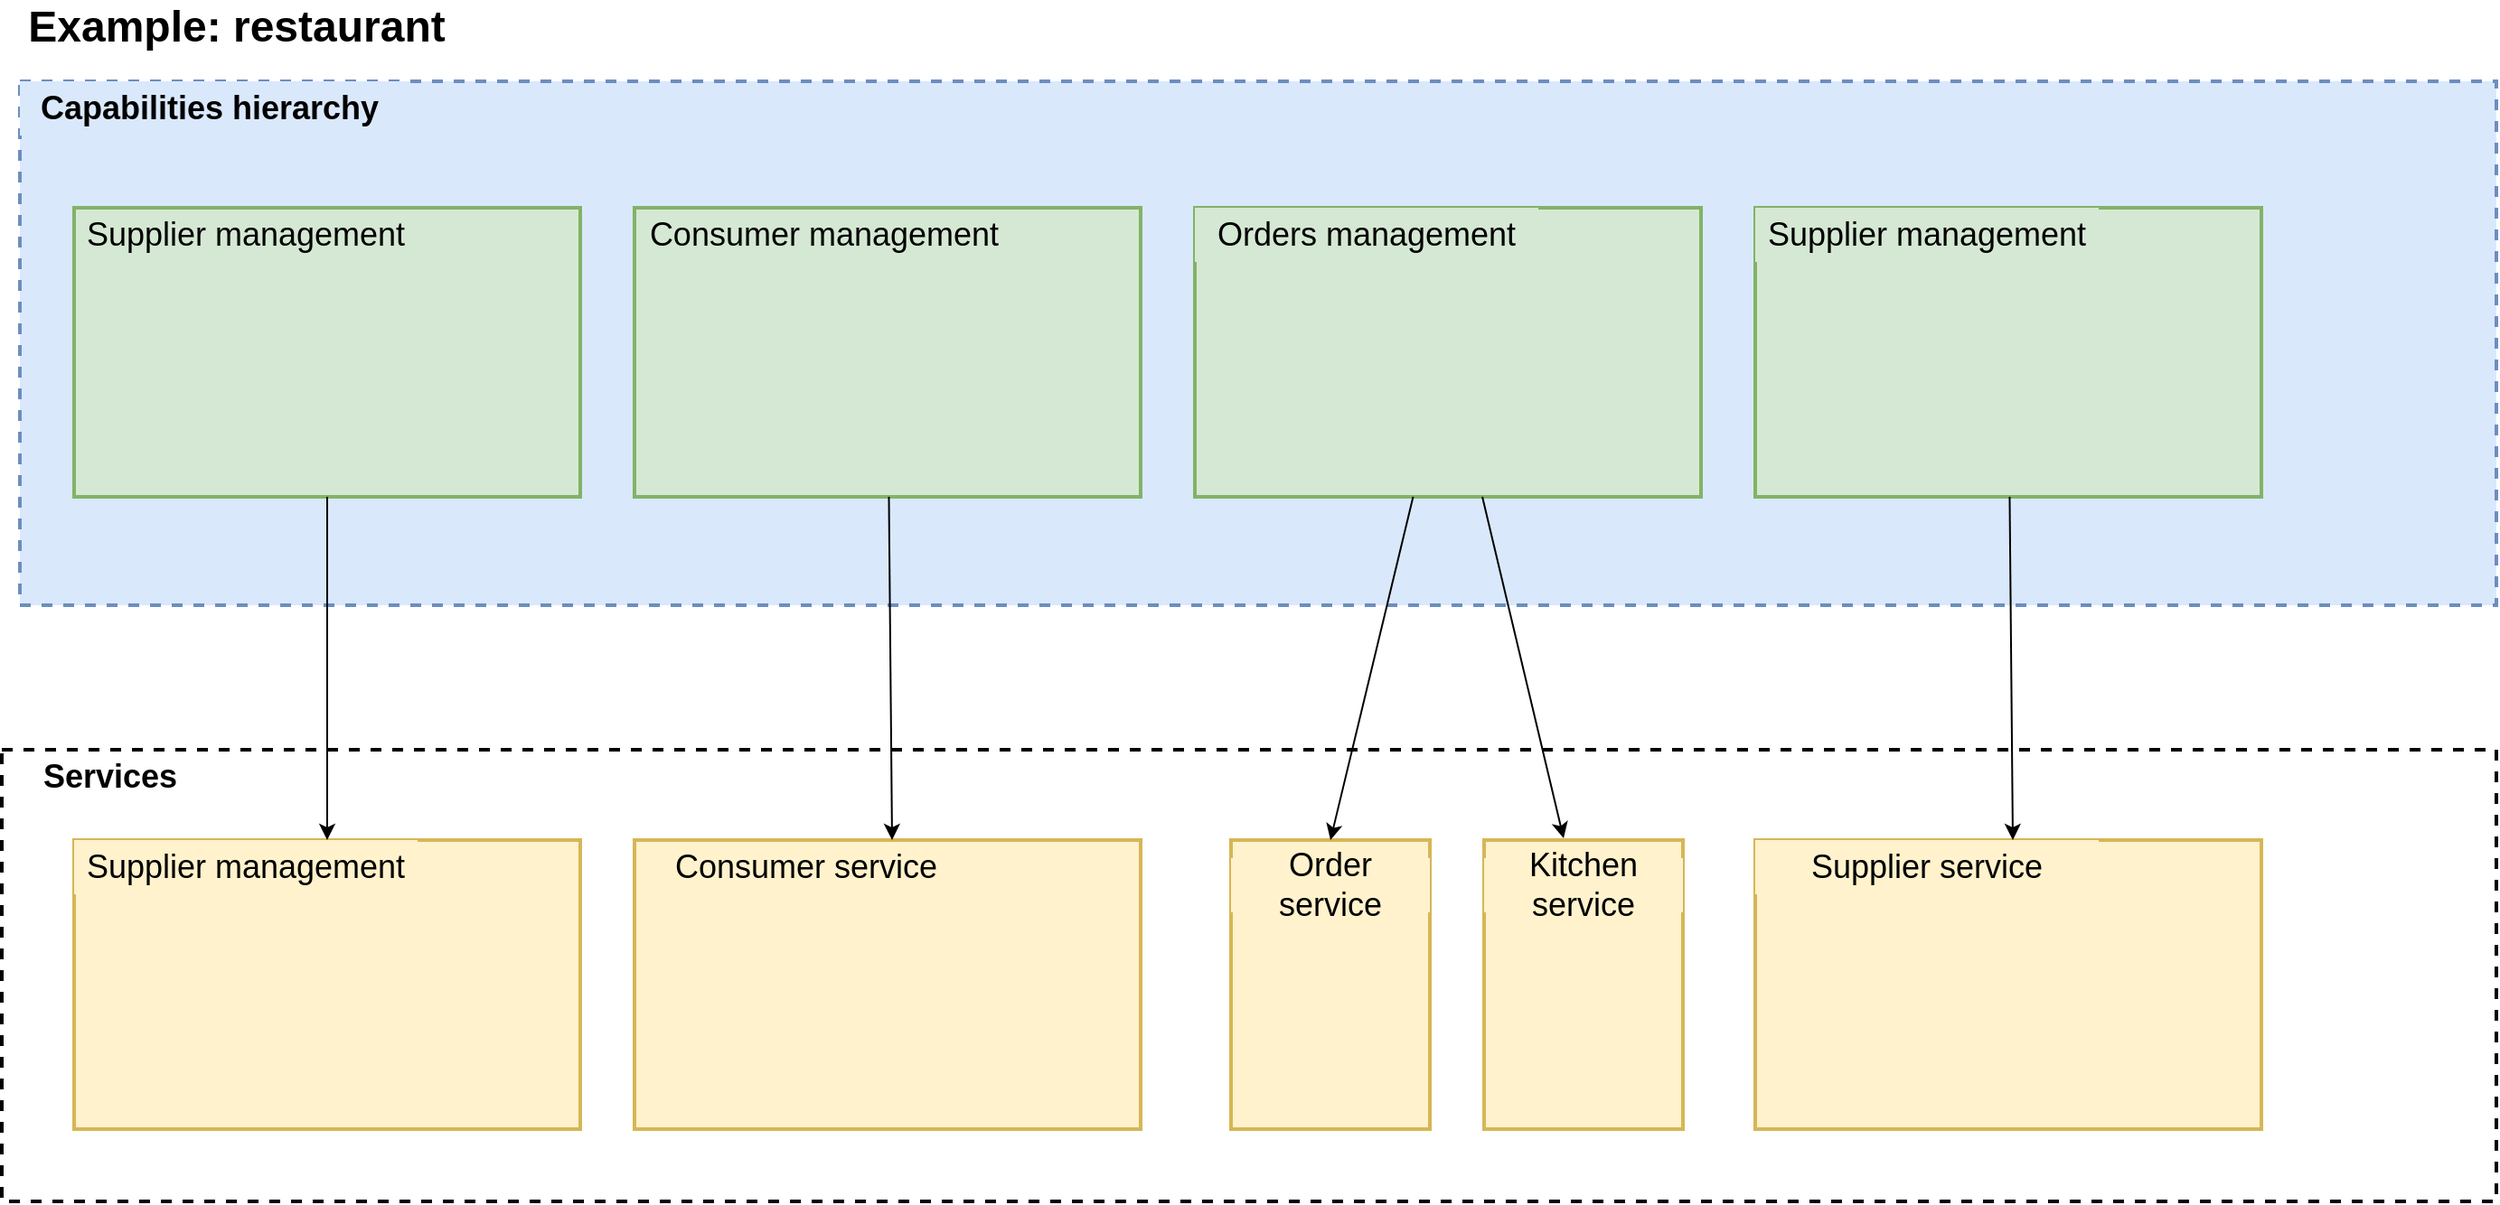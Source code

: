 <mxfile version="14.8.5" type="github" pages="2">
  <diagram id="gOQFX9uu_-L16-iT7WhQ" name="by-business-capability">
    <mxGraphModel dx="2654" dy="1744" grid="1" gridSize="10" guides="1" tooltips="1" connect="1" arrows="1" fold="1" page="1" pageScale="1" pageWidth="850" pageHeight="1100" math="0" shadow="0">
      <root>
        <mxCell id="0" />
        <mxCell id="1" parent="0" />
        <mxCell id="0uqqqMU11IoS7kORtfzS-2" value="" style="rounded=0;whiteSpace=wrap;html=1;dashed=1;strokeWidth=2;fillColor=#dae8fc;strokeColor=#6c8ebf;" vertex="1" parent="1">
          <mxGeometry x="-800" y="360" width="1370" height="290" as="geometry" />
        </mxCell>
        <mxCell id="0uqqqMU11IoS7kORtfzS-3" value="&lt;font style=&quot;font-size: 18px&quot;&gt;&lt;b&gt;Capabilities hierarchy&lt;/b&gt;&lt;/font&gt;" style="text;html=1;fillColor=#dae8fc;align=center;verticalAlign=middle;whiteSpace=wrap;rounded=0;dashed=1;" vertex="1" parent="1">
          <mxGeometry x="-800" y="360" width="210" height="30" as="geometry" />
        </mxCell>
        <mxCell id="0uqqqMU11IoS7kORtfzS-5" value="" style="rounded=0;whiteSpace=wrap;html=1;strokeWidth=2;dashed=1;" vertex="1" parent="1">
          <mxGeometry x="-810" y="730" width="1380" height="250" as="geometry" />
        </mxCell>
        <mxCell id="0uqqqMU11IoS7kORtfzS-6" value="&lt;font style=&quot;font-size: 18px&quot;&gt;&lt;b&gt;Services&lt;/b&gt;&lt;/font&gt;" style="text;html=1;strokeColor=none;fillColor=none;align=center;verticalAlign=middle;whiteSpace=wrap;rounded=0;dashed=1;" vertex="1" parent="1">
          <mxGeometry x="-800" y="730" width="100" height="30" as="geometry" />
        </mxCell>
        <mxCell id="0uqqqMU11IoS7kORtfzS-9" value="" style="group;fillColor=#d5e8d4;strokeColor=#82b366;" vertex="1" connectable="0" parent="1">
          <mxGeometry x="-460" y="430" width="280" height="160" as="geometry" />
        </mxCell>
        <mxCell id="0uqqqMU11IoS7kORtfzS-10" value="" style="rounded=0;whiteSpace=wrap;html=1;strokeWidth=2;fillColor=#d5e8d4;strokeColor=#82b366;" vertex="1" parent="0uqqqMU11IoS7kORtfzS-9">
          <mxGeometry width="280" height="160" as="geometry" />
        </mxCell>
        <mxCell id="0uqqqMU11IoS7kORtfzS-11" value="&lt;font style=&quot;font-size: 18px&quot;&gt;Consumer management&lt;/font&gt;" style="text;html=1;strokeColor=none;fillColor=none;align=center;verticalAlign=middle;whiteSpace=wrap;rounded=0;dashed=1;fontSize=16;" vertex="1" parent="0uqqqMU11IoS7kORtfzS-9">
          <mxGeometry width="210" height="30" as="geometry" />
        </mxCell>
        <mxCell id="0uqqqMU11IoS7kORtfzS-8" value="" style="group;fillColor=#f8cecc;strokeColor=#b85450;" vertex="1" connectable="0" parent="1">
          <mxGeometry x="-770" y="430" width="280" height="160" as="geometry" />
        </mxCell>
        <mxCell id="0uqqqMU11IoS7kORtfzS-4" value="" style="rounded=0;whiteSpace=wrap;html=1;strokeWidth=2;fillColor=#d5e8d4;strokeColor=#82b366;" vertex="1" parent="0uqqqMU11IoS7kORtfzS-8">
          <mxGeometry width="280" height="160" as="geometry" />
        </mxCell>
        <mxCell id="0uqqqMU11IoS7kORtfzS-7" value="&lt;font style=&quot;font-size: 18px&quot;&gt;Supplier management&lt;/font&gt;" style="text;html=1;strokeColor=none;fillColor=none;align=center;verticalAlign=middle;whiteSpace=wrap;rounded=0;dashed=1;fontSize=16;" vertex="1" parent="0uqqqMU11IoS7kORtfzS-8">
          <mxGeometry width="190" height="30" as="geometry" />
        </mxCell>
        <mxCell id="0uqqqMU11IoS7kORtfzS-16" value="" style="group;fillColor=#d5e8d4;strokeColor=#82b366;" vertex="1" connectable="0" parent="1">
          <mxGeometry x="160" y="430" width="280" height="160" as="geometry" />
        </mxCell>
        <mxCell id="0uqqqMU11IoS7kORtfzS-17" value="" style="rounded=0;whiteSpace=wrap;html=1;strokeWidth=2;fillColor=#d5e8d4;strokeColor=#82b366;" vertex="1" parent="0uqqqMU11IoS7kORtfzS-16">
          <mxGeometry width="280" height="160" as="geometry" />
        </mxCell>
        <mxCell id="0uqqqMU11IoS7kORtfzS-18" value="&lt;font style=&quot;font-size: 18px&quot;&gt;Supplier management&lt;/font&gt;" style="text;html=1;fillColor=#d5e8d4;align=center;verticalAlign=middle;whiteSpace=wrap;rounded=0;dashed=1;fontSize=16;" vertex="1" parent="0uqqqMU11IoS7kORtfzS-16">
          <mxGeometry width="190" height="30" as="geometry" />
        </mxCell>
        <mxCell id="0uqqqMU11IoS7kORtfzS-19" value="&lt;font style=&quot;font-size: 24px&quot;&gt;&lt;b&gt;Example: restaurant&lt;/b&gt;&lt;/font&gt;" style="text;html=1;strokeColor=none;fillColor=none;align=center;verticalAlign=middle;whiteSpace=wrap;rounded=0;dashed=1;" vertex="1" parent="1">
          <mxGeometry x="-800" y="320" width="240" height="20" as="geometry" />
        </mxCell>
        <mxCell id="0uqqqMU11IoS7kORtfzS-12" value="" style="group;fillColor=#d5e8d4;strokeColor=#82b366;" vertex="1" connectable="0" parent="1">
          <mxGeometry x="-150" y="430" width="280" height="160" as="geometry" />
        </mxCell>
        <mxCell id="0uqqqMU11IoS7kORtfzS-13" value="" style="rounded=0;whiteSpace=wrap;html=1;strokeWidth=2;fillColor=#d5e8d4;strokeColor=#82b366;" vertex="1" parent="0uqqqMU11IoS7kORtfzS-12">
          <mxGeometry width="280" height="160" as="geometry" />
        </mxCell>
        <mxCell id="0uqqqMU11IoS7kORtfzS-14" value="&lt;font style=&quot;font-size: 18px&quot;&gt;Orders management&lt;/font&gt;" style="text;html=1;fillColor=#d5e8d4;align=center;verticalAlign=middle;whiteSpace=wrap;rounded=0;dashed=1;fontSize=16;" vertex="1" parent="0uqqqMU11IoS7kORtfzS-12">
          <mxGeometry width="190" height="30" as="geometry" />
        </mxCell>
        <mxCell id="0uqqqMU11IoS7kORtfzS-20" value="" style="group;fillColor=#fff2cc;strokeColor=#d6b656;" vertex="1" connectable="0" parent="1">
          <mxGeometry x="-770" y="780" width="280" height="160" as="geometry" />
        </mxCell>
        <mxCell id="0uqqqMU11IoS7kORtfzS-21" value="" style="rounded=0;whiteSpace=wrap;html=1;strokeWidth=2;fillColor=#fff2cc;strokeColor=#d6b656;" vertex="1" parent="0uqqqMU11IoS7kORtfzS-20">
          <mxGeometry width="280" height="160" as="geometry" />
        </mxCell>
        <mxCell id="0uqqqMU11IoS7kORtfzS-22" value="&lt;font style=&quot;font-size: 18px&quot;&gt;Supplier management&lt;/font&gt;" style="text;html=1;fillColor=#fff2cc;align=center;verticalAlign=middle;whiteSpace=wrap;rounded=0;dashed=1;fontSize=16;" vertex="1" parent="0uqqqMU11IoS7kORtfzS-20">
          <mxGeometry width="190" height="30" as="geometry" />
        </mxCell>
        <mxCell id="0uqqqMU11IoS7kORtfzS-25" value="" style="group;fillColor=#f8cecc;strokeColor=#b85450;" vertex="1" connectable="0" parent="1">
          <mxGeometry x="160" y="780" width="280" height="160" as="geometry" />
        </mxCell>
        <mxCell id="0uqqqMU11IoS7kORtfzS-26" value="" style="rounded=0;whiteSpace=wrap;html=1;strokeWidth=2;fillColor=#fff2cc;strokeColor=#d6b656;" vertex="1" parent="0uqqqMU11IoS7kORtfzS-25">
          <mxGeometry width="280" height="160" as="geometry" />
        </mxCell>
        <mxCell id="0uqqqMU11IoS7kORtfzS-27" value="&lt;font style=&quot;font-size: 18px&quot;&gt;Supplier service&lt;/font&gt;" style="text;html=1;fillColor=#fff2cc;align=center;verticalAlign=middle;whiteSpace=wrap;rounded=0;dashed=1;fontSize=16;" vertex="1" parent="0uqqqMU11IoS7kORtfzS-25">
          <mxGeometry width="190" height="30" as="geometry" />
        </mxCell>
        <mxCell id="0uqqqMU11IoS7kORtfzS-31" value="" style="group;fillColor=#f8cecc;strokeColor=#b85450;strokeWidth=0;" vertex="1" connectable="0" parent="1">
          <mxGeometry x="-460" y="780" width="280" height="160" as="geometry" />
        </mxCell>
        <mxCell id="0uqqqMU11IoS7kORtfzS-32" value="" style="rounded=0;whiteSpace=wrap;html=1;strokeWidth=2;fillColor=#fff2cc;strokeColor=#d6b656;" vertex="1" parent="0uqqqMU11IoS7kORtfzS-31">
          <mxGeometry width="280" height="160" as="geometry" />
        </mxCell>
        <mxCell id="0uqqqMU11IoS7kORtfzS-33" value="&lt;font style=&quot;font-size: 18px&quot;&gt;Consumer service&lt;/font&gt;" style="text;html=1;align=center;verticalAlign=middle;whiteSpace=wrap;rounded=0;dashed=1;fontSize=16;" vertex="1" parent="0uqqqMU11IoS7kORtfzS-31">
          <mxGeometry width="190" height="30" as="geometry" />
        </mxCell>
        <mxCell id="0uqqqMU11IoS7kORtfzS-34" style="rounded=0;orthogonalLoop=1;jettySize=auto;html=1;entryX=0.75;entryY=0;entryDx=0;entryDy=0;" edge="1" parent="1" source="0uqqqMU11IoS7kORtfzS-10" target="0uqqqMU11IoS7kORtfzS-33">
          <mxGeometry relative="1" as="geometry" />
        </mxCell>
        <mxCell id="0uqqqMU11IoS7kORtfzS-39" value="" style="rounded=0;whiteSpace=wrap;html=1;strokeWidth=2;fillColor=#fff2cc;strokeColor=#d6b656;" vertex="1" parent="1">
          <mxGeometry x="-130" y="780" width="110" height="160" as="geometry" />
        </mxCell>
        <mxCell id="0uqqqMU11IoS7kORtfzS-40" value="&lt;font style=&quot;font-size: 18px&quot;&gt;Order service&lt;/font&gt;" style="text;html=1;fillColor=#fff2cc;align=center;verticalAlign=middle;whiteSpace=wrap;rounded=0;dashed=1;fontSize=16;" vertex="1" parent="1">
          <mxGeometry x="-130" y="790" width="110" height="30" as="geometry" />
        </mxCell>
        <mxCell id="0uqqqMU11IoS7kORtfzS-41" value="" style="rounded=0;whiteSpace=wrap;html=1;strokeWidth=2;fillColor=#fff2cc;strokeColor=#d6b656;" vertex="1" parent="1">
          <mxGeometry x="10" y="780" width="110" height="160" as="geometry" />
        </mxCell>
        <mxCell id="0uqqqMU11IoS7kORtfzS-42" value="&lt;font style=&quot;font-size: 18px&quot;&gt;Kitchen service&lt;/font&gt;" style="text;html=1;fillColor=#fff2cc;align=center;verticalAlign=middle;whiteSpace=wrap;rounded=0;dashed=1;fontSize=16;" vertex="1" parent="1">
          <mxGeometry x="10" y="790" width="110" height="30" as="geometry" />
        </mxCell>
        <mxCell id="0uqqqMU11IoS7kORtfzS-43" style="edgeStyle=none;rounded=0;orthogonalLoop=1;jettySize=auto;html=1;entryX=0.5;entryY=0;entryDx=0;entryDy=0;" edge="1" parent="1" source="0uqqqMU11IoS7kORtfzS-4" target="0uqqqMU11IoS7kORtfzS-21">
          <mxGeometry relative="1" as="geometry" />
        </mxCell>
        <mxCell id="0uqqqMU11IoS7kORtfzS-44" style="edgeStyle=none;rounded=0;orthogonalLoop=1;jettySize=auto;html=1;entryX=0.5;entryY=0;entryDx=0;entryDy=0;" edge="1" parent="1" source="0uqqqMU11IoS7kORtfzS-13" target="0uqqqMU11IoS7kORtfzS-39">
          <mxGeometry relative="1" as="geometry" />
        </mxCell>
        <mxCell id="0uqqqMU11IoS7kORtfzS-45" style="edgeStyle=none;rounded=0;orthogonalLoop=1;jettySize=auto;html=1;entryX=0.4;entryY=-0.006;entryDx=0;entryDy=0;entryPerimeter=0;" edge="1" parent="1" source="0uqqqMU11IoS7kORtfzS-13" target="0uqqqMU11IoS7kORtfzS-41">
          <mxGeometry relative="1" as="geometry" />
        </mxCell>
        <mxCell id="0uqqqMU11IoS7kORtfzS-46" style="edgeStyle=none;rounded=0;orthogonalLoop=1;jettySize=auto;html=1;entryX=0.75;entryY=0;entryDx=0;entryDy=0;" edge="1" parent="1" source="0uqqqMU11IoS7kORtfzS-17" target="0uqqqMU11IoS7kORtfzS-27">
          <mxGeometry relative="1" as="geometry" />
        </mxCell>
      </root>
    </mxGraphModel>
  </diagram>
  <diagram id="u16sBPpoVsYVwzxoZ7xP" name="by-subdomain">
    <mxGraphModel dx="2305" dy="1254" grid="1" gridSize="10" guides="1" tooltips="1" connect="1" arrows="1" fold="1" page="1" pageScale="1" pageWidth="850" pageHeight="1100" math="0" shadow="0">
      <root>
        <mxCell id="Oh3r0EHMDzPec8-UoYSW-0" />
        <mxCell id="Oh3r0EHMDzPec8-UoYSW-1" parent="Oh3r0EHMDzPec8-UoYSW-0" />
        <mxCell id="Oh3r0EHMDzPec8-UoYSW-3" value="" style="ellipse;whiteSpace=wrap;html=1;dashed=1;strokeWidth=2;fillColor=#ffe6cc;strokeColor=#d79b00;" vertex="1" parent="Oh3r0EHMDzPec8-UoYSW-1">
          <mxGeometry x="100" y="110" width="490" height="800" as="geometry" />
        </mxCell>
        <mxCell id="Oh3r0EHMDzPec8-UoYSW-4" value="" style="endArrow=none;dashed=1;html=1;strokeWidth=2;dashPattern=1 1;" edge="1" parent="Oh3r0EHMDzPec8-UoYSW-1">
          <mxGeometry width="50" height="50" relative="1" as="geometry">
            <mxPoint x="260" y="890" as="sourcePoint" />
            <mxPoint x="250" y="350" as="targetPoint" />
            <Array as="points">
              <mxPoint x="250" y="600" />
            </Array>
          </mxGeometry>
        </mxCell>
        <mxCell id="Oh3r0EHMDzPec8-UoYSW-6" value="" style="endArrow=none;dashed=1;html=1;dashPattern=1 1;strokeWidth=2;curved=1;" edge="1" parent="Oh3r0EHMDzPec8-UoYSW-1" target="Oh3r0EHMDzPec8-UoYSW-3">
          <mxGeometry width="50" height="50" relative="1" as="geometry">
            <mxPoint x="140" y="290" as="sourcePoint" />
            <mxPoint x="190" y="240" as="targetPoint" />
            <Array as="points">
              <mxPoint x="250" y="370" />
              <mxPoint x="450" y="350" />
            </Array>
          </mxGeometry>
        </mxCell>
        <mxCell id="Oh3r0EHMDzPec8-UoYSW-7" value="" style="endArrow=none;dashed=1;html=1;" edge="1" parent="Oh3r0EHMDzPec8-UoYSW-1" target="Oh3r0EHMDzPec8-UoYSW-3">
          <mxGeometry width="50" height="50" relative="1" as="geometry">
            <mxPoint x="400" y="910" as="sourcePoint" />
            <mxPoint x="450" y="860" as="targetPoint" />
          </mxGeometry>
        </mxCell>
        <mxCell id="z5h_oTKFSv_y4uF3meqo-3" value="" style="endArrow=none;dashed=1;html=1;strokeWidth=2;curved=1;dashPattern=1 1;" edge="1" parent="Oh3r0EHMDzPec8-UoYSW-1" target="Oh3r0EHMDzPec8-UoYSW-3">
          <mxGeometry width="50" height="50" relative="1" as="geometry">
            <mxPoint x="400" y="900" as="sourcePoint" />
            <mxPoint x="450" y="860" as="targetPoint" />
            <Array as="points">
              <mxPoint x="370" y="790" />
              <mxPoint x="430" y="380" />
            </Array>
          </mxGeometry>
        </mxCell>
        <mxCell id="Rv8K0rIhL-GWCPEYdJFD-31" style="edgeStyle=none;curved=1;orthogonalLoop=1;jettySize=auto;html=1;entryX=-0.005;entryY=0.547;entryDx=0;entryDy=0;entryPerimeter=0;dashed=1;dashPattern=1 1;strokeWidth=2;" edge="1" parent="Oh3r0EHMDzPec8-UoYSW-1" target="Rv8K0rIhL-GWCPEYdJFD-16">
          <mxGeometry relative="1" as="geometry">
            <mxPoint x="340" y="196" as="sourcePoint" />
          </mxGeometry>
        </mxCell>
        <mxCell id="2u5Lm93WEQn-wn78OFbx-0" value="&lt;font style=&quot;font-size: 18px&quot;&gt;Orders subdomain&lt;/font&gt;" style="text;html=1;strokeColor=none;fillColor=none;align=center;verticalAlign=middle;whiteSpace=wrap;rounded=0;dashed=1;" vertex="1" parent="Oh3r0EHMDzPec8-UoYSW-1">
          <mxGeometry x="270" y="190" width="40" height="20" as="geometry" />
        </mxCell>
        <mxCell id="Rv8K0rIhL-GWCPEYdJFD-28" style="edgeStyle=none;curved=1;orthogonalLoop=1;jettySize=auto;html=1;dashed=1;dashPattern=1 1;strokeWidth=2;entryX=0;entryY=0.75;entryDx=0;entryDy=0;" edge="1" parent="Oh3r0EHMDzPec8-UoYSW-1" source="2u5Lm93WEQn-wn78OFbx-1" target="Rv8K0rIhL-GWCPEYdJFD-13">
          <mxGeometry relative="1" as="geometry">
            <mxPoint x="710" y="540" as="targetPoint" />
          </mxGeometry>
        </mxCell>
        <mxCell id="2u5Lm93WEQn-wn78OFbx-1" value="&lt;font style=&quot;font-size: 18px&quot;&gt;Suppliers subdomain&lt;/font&gt;" style="text;html=1;strokeColor=none;fillColor=none;align=center;verticalAlign=middle;whiteSpace=wrap;rounded=0;dashed=1;" vertex="1" parent="Oh3r0EHMDzPec8-UoYSW-1">
          <mxGeometry x="450" y="480" width="100" height="140" as="geometry" />
        </mxCell>
        <mxCell id="Rv8K0rIhL-GWCPEYdJFD-29" style="edgeStyle=none;curved=1;orthogonalLoop=1;jettySize=auto;html=1;entryX=-0.007;entryY=0.466;entryDx=0;entryDy=0;dashed=1;dashPattern=1 1;strokeWidth=2;entryPerimeter=0;" edge="1" parent="Oh3r0EHMDzPec8-UoYSW-1" target="Rv8K0rIhL-GWCPEYdJFD-10">
          <mxGeometry relative="1" as="geometry">
            <mxPoint x="380" y="632" as="sourcePoint" />
          </mxGeometry>
        </mxCell>
        <mxCell id="2u5Lm93WEQn-wn78OFbx-2" value="&lt;font style=&quot;font-size: 18px&quot;&gt;Customers subdomain&lt;/font&gt;" style="text;html=1;strokeColor=none;fillColor=none;align=center;verticalAlign=middle;whiteSpace=wrap;rounded=0;dashed=1;" vertex="1" parent="Oh3r0EHMDzPec8-UoYSW-1">
          <mxGeometry x="310" y="620" width="40" height="20" as="geometry" />
        </mxCell>
        <mxCell id="Rv8K0rIhL-GWCPEYdJFD-30" style="edgeStyle=none;curved=1;orthogonalLoop=1;jettySize=auto;html=1;dashed=1;dashPattern=1 1;strokeWidth=2;entryX=0.001;entryY=0.449;entryDx=0;entryDy=0;entryPerimeter=0;" edge="1" parent="Oh3r0EHMDzPec8-UoYSW-1" target="Rv8K0rIhL-GWCPEYdJFD-19">
          <mxGeometry relative="1" as="geometry">
            <mxPoint x="210" y="523" as="sourcePoint" />
            <Array as="points">
              <mxPoint x="710" y="344" />
            </Array>
          </mxGeometry>
        </mxCell>
        <mxCell id="2u5Lm93WEQn-wn78OFbx-3" value="&lt;font style=&quot;font-size: 18px&quot;&gt;Delivery subdomain&lt;/font&gt;" style="text;html=1;strokeColor=none;fillColor=none;align=center;verticalAlign=middle;whiteSpace=wrap;rounded=0;dashed=1;" vertex="1" parent="Oh3r0EHMDzPec8-UoYSW-1">
          <mxGeometry x="150" y="520" width="40" height="20" as="geometry" />
        </mxCell>
        <mxCell id="Rv8K0rIhL-GWCPEYdJFD-0" value="" style="endArrow=none;dashed=1;html=1;curved=1;strokeWidth=2;dashPattern=1 1;" edge="1" parent="Oh3r0EHMDzPec8-UoYSW-1">
          <mxGeometry width="50" height="50" relative="1" as="geometry">
            <mxPoint x="400" y="620" as="sourcePoint" />
            <mxPoint x="520" y="780" as="targetPoint" />
            <Array as="points">
              <mxPoint x="480" y="670" />
            </Array>
          </mxGeometry>
        </mxCell>
        <mxCell id="Rv8K0rIhL-GWCPEYdJFD-7" style="edgeStyle=none;curved=1;orthogonalLoop=1;jettySize=auto;html=1;entryX=-0.002;entryY=0.429;entryDx=0;entryDy=0;entryPerimeter=0;dashed=1;dashPattern=1 1;strokeWidth=2;" edge="1" parent="Oh3r0EHMDzPec8-UoYSW-1" target="Rv8K0rIhL-GWCPEYdJFD-2">
          <mxGeometry relative="1" as="geometry">
            <mxPoint x="500" y="783" as="sourcePoint" />
          </mxGeometry>
        </mxCell>
        <mxCell id="Rv8K0rIhL-GWCPEYdJFD-1" value="&lt;font style=&quot;font-size: 18px&quot;&gt;subdomain&lt;/font&gt;" style="text;html=1;strokeColor=none;fillColor=none;align=center;verticalAlign=middle;whiteSpace=wrap;rounded=0;dashed=1;" vertex="1" parent="Oh3r0EHMDzPec8-UoYSW-1">
          <mxGeometry x="430" y="770" width="45" height="20" as="geometry" />
        </mxCell>
        <mxCell id="Rv8K0rIhL-GWCPEYdJFD-2" value="" style="rounded=0;whiteSpace=wrap;html=1;dashed=1;strokeWidth=2;fillColor=#dae8fc;strokeColor=#6c8ebf;" vertex="1" parent="Oh3r0EHMDzPec8-UoYSW-1">
          <mxGeometry x="720" y="760" width="270" height="120" as="geometry" />
        </mxCell>
        <mxCell id="Rv8K0rIhL-GWCPEYdJFD-4" value="&lt;font style=&quot;font-size: 16px&quot;&gt;&lt;b&gt;... Service&lt;/b&gt;&lt;/font&gt;" style="text;html=1;strokeColor=none;fillColor=none;align=center;verticalAlign=middle;whiteSpace=wrap;rounded=0;dashed=1;" vertex="1" parent="Oh3r0EHMDzPec8-UoYSW-1">
          <mxGeometry x="720" y="760" width="80" height="20" as="geometry" />
        </mxCell>
        <mxCell id="Rv8K0rIhL-GWCPEYdJFD-5" value="&lt;font style=&quot;font-size: 16px&quot;&gt;&lt;b&gt;Service domain model&lt;/b&gt;&lt;/font&gt;" style="rounded=0;whiteSpace=wrap;html=1;dashed=1;strokeWidth=2;fillColor=#fff2cc;strokeColor=#d6b656;" vertex="1" parent="Oh3r0EHMDzPec8-UoYSW-1">
          <mxGeometry x="770" y="790" width="170" height="60" as="geometry" />
        </mxCell>
        <mxCell id="Rv8K0rIhL-GWCPEYdJFD-10" value="" style="rounded=0;whiteSpace=wrap;html=1;dashed=1;strokeWidth=2;fillColor=#dae8fc;strokeColor=#6c8ebf;" vertex="1" parent="Oh3r0EHMDzPec8-UoYSW-1">
          <mxGeometry x="720" y="610" width="270" height="120" as="geometry" />
        </mxCell>
        <mxCell id="Rv8K0rIhL-GWCPEYdJFD-11" value="&lt;font style=&quot;font-size: 16px&quot;&gt;&lt;b&gt;Customer Service&lt;/b&gt;&lt;/font&gt;" style="text;html=1;strokeColor=none;fillColor=none;align=center;verticalAlign=middle;whiteSpace=wrap;rounded=0;dashed=1;" vertex="1" parent="Oh3r0EHMDzPec8-UoYSW-1">
          <mxGeometry x="720" y="610" width="150" height="20" as="geometry" />
        </mxCell>
        <mxCell id="Rv8K0rIhL-GWCPEYdJFD-12" value="&lt;font style=&quot;font-size: 16px&quot;&gt;&lt;b&gt;Customer domain model&lt;/b&gt;&lt;/font&gt;" style="rounded=0;whiteSpace=wrap;html=1;dashed=1;strokeWidth=2;fillColor=#fff2cc;strokeColor=#d6b656;" vertex="1" parent="Oh3r0EHMDzPec8-UoYSW-1">
          <mxGeometry x="770" y="640" width="170" height="60" as="geometry" />
        </mxCell>
        <mxCell id="Rv8K0rIhL-GWCPEYdJFD-22" value="" style="group" vertex="1" connectable="0" parent="Oh3r0EHMDzPec8-UoYSW-1">
          <mxGeometry x="720" y="130" width="270" height="120" as="geometry" />
        </mxCell>
        <mxCell id="Rv8K0rIhL-GWCPEYdJFD-16" value="" style="rounded=0;whiteSpace=wrap;html=1;dashed=1;strokeWidth=2;fillColor=#dae8fc;strokeColor=#6c8ebf;" vertex="1" parent="Rv8K0rIhL-GWCPEYdJFD-22">
          <mxGeometry width="270" height="120" as="geometry" />
        </mxCell>
        <mxCell id="Rv8K0rIhL-GWCPEYdJFD-17" value="&lt;font style=&quot;font-size: 16px&quot;&gt;&lt;b&gt;Order Service&lt;/b&gt;&lt;/font&gt;" style="text;html=1;strokeColor=none;fillColor=none;align=center;verticalAlign=middle;whiteSpace=wrap;rounded=0;dashed=1;" vertex="1" parent="Rv8K0rIhL-GWCPEYdJFD-22">
          <mxGeometry x="10" y="10" width="120" height="20" as="geometry" />
        </mxCell>
        <mxCell id="Rv8K0rIhL-GWCPEYdJFD-18" value="&lt;font style=&quot;font-size: 16px&quot;&gt;&lt;b&gt;Order domain model&lt;/b&gt;&lt;/font&gt;" style="rounded=0;whiteSpace=wrap;html=1;dashed=1;strokeWidth=2;fillColor=#fff2cc;strokeColor=#d6b656;" vertex="1" parent="Rv8K0rIhL-GWCPEYdJFD-22">
          <mxGeometry x="60" y="40" width="170" height="60" as="geometry" />
        </mxCell>
        <mxCell id="Rv8K0rIhL-GWCPEYdJFD-26" value="" style="group" vertex="1" connectable="0" parent="Oh3r0EHMDzPec8-UoYSW-1">
          <mxGeometry x="720" y="450" width="270" height="120" as="geometry" />
        </mxCell>
        <mxCell id="Rv8K0rIhL-GWCPEYdJFD-13" value="" style="rounded=0;whiteSpace=wrap;html=1;dashed=1;strokeWidth=2;fillColor=#dae8fc;strokeColor=#6c8ebf;" vertex="1" parent="Rv8K0rIhL-GWCPEYdJFD-26">
          <mxGeometry width="270" height="120" as="geometry" />
        </mxCell>
        <mxCell id="Rv8K0rIhL-GWCPEYdJFD-14" value="&lt;font style=&quot;font-size: 16px&quot;&gt;&lt;b&gt;Supplier Service&lt;/b&gt;&lt;/font&gt;" style="text;html=1;strokeColor=none;fillColor=none;align=center;verticalAlign=middle;whiteSpace=wrap;rounded=0;dashed=1;" vertex="1" parent="Rv8K0rIhL-GWCPEYdJFD-26">
          <mxGeometry width="150" height="20" as="geometry" />
        </mxCell>
        <mxCell id="Rv8K0rIhL-GWCPEYdJFD-15" value="&lt;font style=&quot;font-size: 16px&quot;&gt;&lt;b&gt;Suppliers domain model&lt;/b&gt;&lt;/font&gt;" style="rounded=0;whiteSpace=wrap;html=1;dashed=1;strokeWidth=2;fillColor=#fff2cc;strokeColor=#d6b656;" vertex="1" parent="Rv8K0rIhL-GWCPEYdJFD-26">
          <mxGeometry x="50" y="30" width="170" height="60" as="geometry" />
        </mxCell>
        <mxCell id="Rv8K0rIhL-GWCPEYdJFD-27" value="" style="group" vertex="1" connectable="0" parent="Oh3r0EHMDzPec8-UoYSW-1">
          <mxGeometry x="720" y="290" width="270" height="120" as="geometry" />
        </mxCell>
        <mxCell id="Rv8K0rIhL-GWCPEYdJFD-19" value="" style="rounded=0;whiteSpace=wrap;html=1;dashed=1;strokeWidth=2;fillColor=#dae8fc;strokeColor=#6c8ebf;" vertex="1" parent="Rv8K0rIhL-GWCPEYdJFD-27">
          <mxGeometry width="270" height="120" as="geometry" />
        </mxCell>
        <mxCell id="Rv8K0rIhL-GWCPEYdJFD-21" value="&lt;font style=&quot;font-size: 16px&quot;&gt;&lt;b&gt;Delivery domain model&lt;/b&gt;&lt;/font&gt;" style="rounded=0;whiteSpace=wrap;html=1;dashed=1;strokeWidth=2;fillColor=#fff2cc;strokeColor=#d6b656;" vertex="1" parent="Rv8K0rIhL-GWCPEYdJFD-27">
          <mxGeometry x="50" y="30" width="170" height="60" as="geometry" />
        </mxCell>
        <mxCell id="Rv8K0rIhL-GWCPEYdJFD-32" value="&lt;b style=&quot;color: rgb(0 , 0 , 0) ; font-family: &amp;#34;helvetica&amp;#34; ; font-size: 16px ; font-style: normal ; letter-spacing: normal ; text-align: center ; text-indent: 0px ; text-transform: none ; word-spacing: 0px ; background-color: rgb(248 , 249 , 250)&quot;&gt;Delivery Service&lt;/b&gt;" style="text;whiteSpace=wrap;html=1;" vertex="1" parent="Rv8K0rIhL-GWCPEYdJFD-27">
          <mxGeometry x="10" width="160" height="30" as="geometry" />
        </mxCell>
      </root>
    </mxGraphModel>
  </diagram>
</mxfile>
